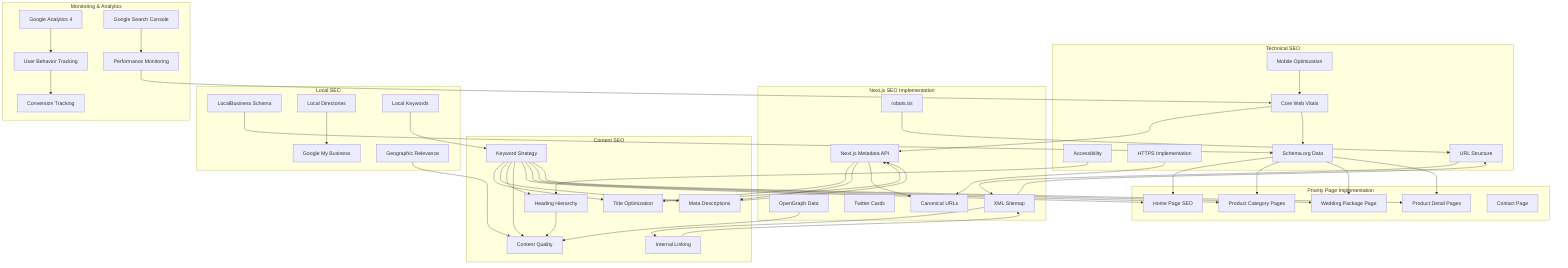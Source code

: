 flowchart TD
    subgraph "Next.js SEO Implementation"
        Metadata[Next.js Metadata API]
        OpenGraph[OpenGraph Data]
        TwitterCards[Twitter Cards]
        CanonicalURLs[Canonical URLs]
        RobotsTXT[robots.txt]
        Sitemap[XML Sitemap]
    end
    
    subgraph "Technical SEO"
        Performance[Core Web Vitals]
        Accessibility[Accessibility]
        MobileOptimization[Mobile Optimization]
        SecureBrowsing[HTTPS Implementation]
        URLStructure[URL Structure]
        StructuredData[Schema.org Data]
    end
    
    subgraph "Content SEO"
        KeywordStrategy[Keyword Strategy]
        TitleOptimization[Title Optimization]
        MetaDescriptions[Meta Descriptions]
        HeadingHierarchy[Heading Hierarchy]
        ContentQuality[Content Quality]
        InternalLinking[Internal Linking]
    end
    
    subgraph "Local SEO"
        LocalBusiness[LocalBusiness Schema]
        GMB[Google My Business]
        LocalDirectories[Local Directories]
        GeoRelevance[Geographic Relevance]
        LocalKeywords[Local Keywords]
    end
    
    subgraph "Monitoring & Analytics"
        Analytics[Google Analytics 4]
        GSC[Google Search Console]
        PerformanceMonitoring[Performance Monitoring]
        UserBehavior[User Behavior Tracking]
        ConversionTracking[Conversion Tracking]
    end
    
    %% Implementation Relationships
    Metadata --> TitleOptimization
    Metadata --> MetaDescriptions
    OpenGraph --> ContentQuality
    Metadata --> CanonicalURLs
    RobotsTXT --> URLStructure
    Sitemap --> InternalLinking
    Sitemap --> URLStructure
    
    %% Technical SEO Implementation
    Performance --> Metadata
    Performance --> StructuredData
    Accessibility --> HeadingHierarchy
    MobileOptimization --> Performance
    SecureBrowsing --> CanonicalURLs
    URLStructure --> Sitemap
    
    %% Content SEO Implementation
    KeywordStrategy --> TitleOptimization
    KeywordStrategy --> MetaDescriptions
    KeywordStrategy --> HeadingHierarchy
    KeywordStrategy --> ContentQuality
    TitleOptimization --> Metadata
    MetaDescriptions --> Metadata
    HeadingHierarchy --> ContentQuality
    InternalLinking --> Sitemap
    
    %% Local SEO Implementation
    LocalBusiness --> StructuredData
    LocalKeywords --> KeywordStrategy
    GeoRelevance --> ContentQuality
    LocalDirectories --> GMB
    
    %% Monitoring Implementation
    Analytics --> UserBehavior
    GSC --> PerformanceMonitoring
    UserBehavior --> ConversionTracking
    PerformanceMonitoring --> Performance
    
    %% Key Page Implementation Examples
    subgraph "Priority Page Implementation"
        HomePage[Home Page SEO]
        ProductCategories[Product Category Pages]
        WeddingPackage[Wedding Package Page]
        ProductDetails[Product Detail Pages]
        ContactPage[Contact Page]
    end
    
    KeywordStrategy --> HomePage
    KeywordStrategy --> ProductCategories
    KeywordStrategy --> WeddingPackage
    KeywordStrategy --> ProductDetails
    
    StructuredData --> HomePage
    StructuredData --> ProductCategories
    StructuredData --> WeddingPackage
    StructuredData --> ProductDetails